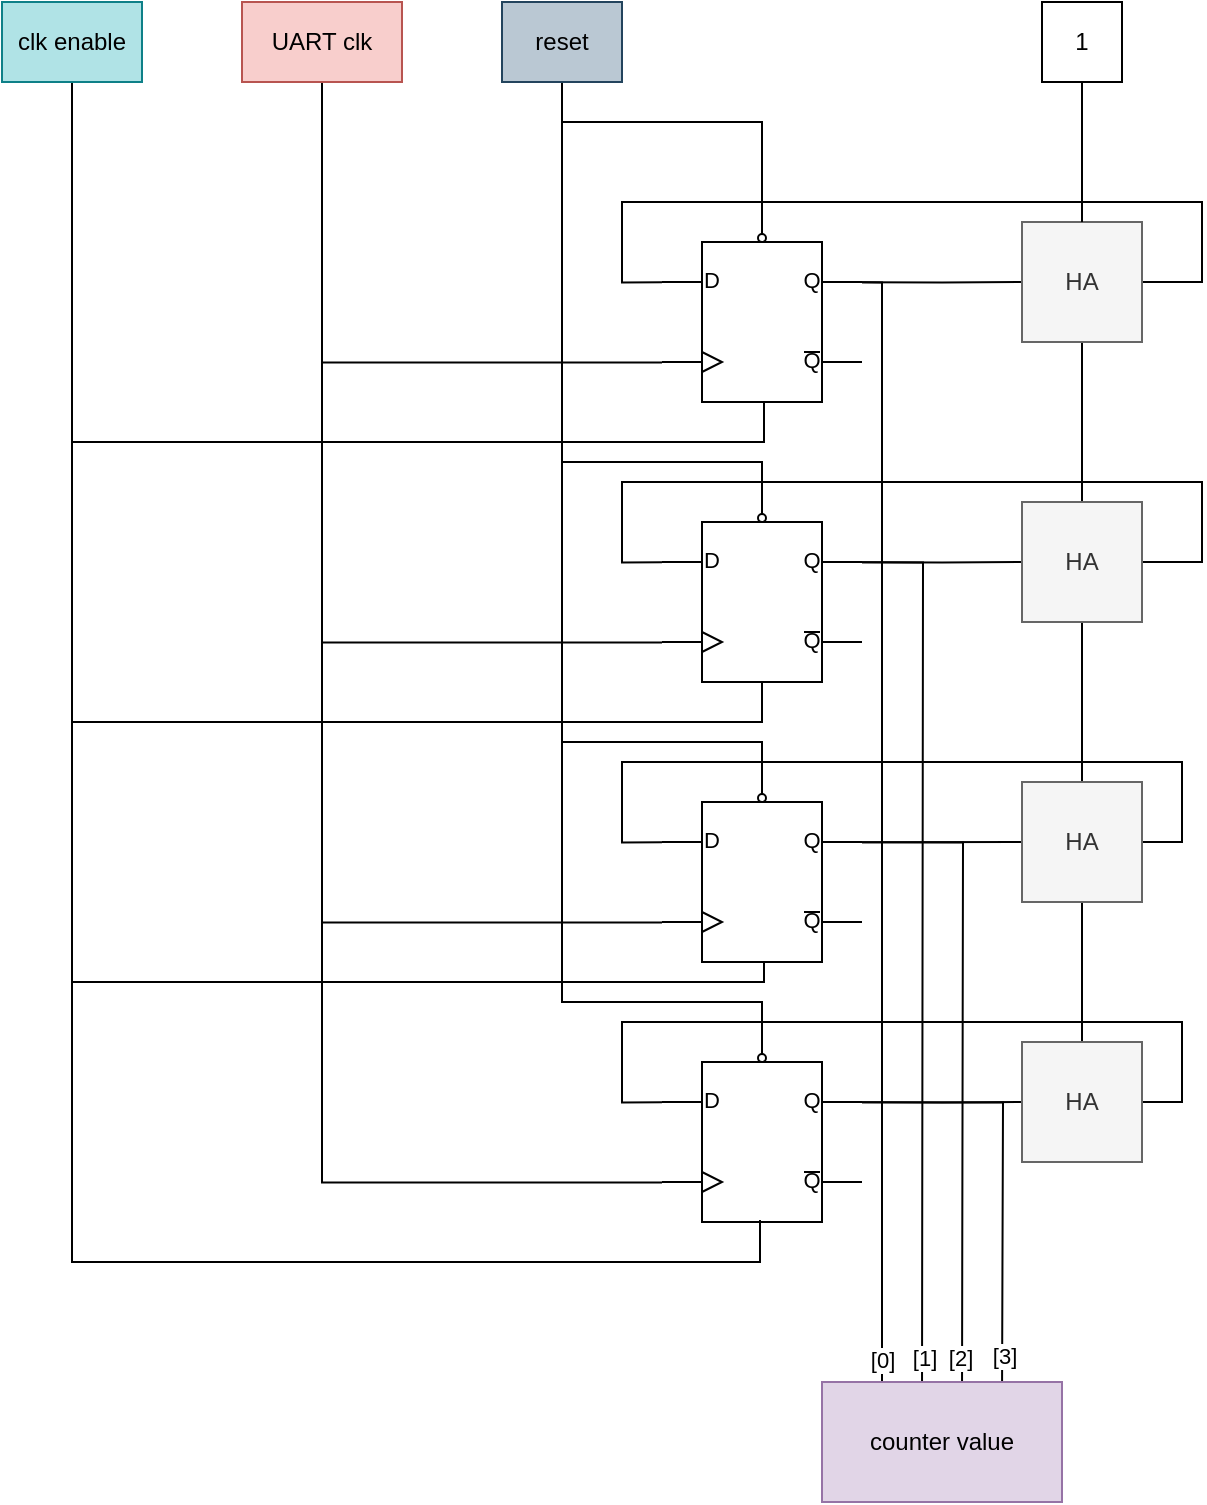 <mxfile version="13.7.3" type="device"><diagram id="UnM3fdsXJvhUGK01hkNh" name="Page-1"><mxGraphModel dx="677" dy="391" grid="1" gridSize="10" guides="1" tooltips="1" connect="1" arrows="1" fold="1" page="1" pageScale="1" pageWidth="1169" pageHeight="827" math="0" shadow="0"><root><mxCell id="0"/><mxCell id="1" parent="0"/><mxCell id="xIQJJsN3SncHF8mGiUyo-21" style="edgeStyle=orthogonalEdgeStyle;rounded=0;orthogonalLoop=1;jettySize=auto;html=1;exitX=1;exitY=0.335;exitDx=0;exitDy=0;exitPerimeter=0;endArrow=none;endFill=0;entryX=0;entryY=0.5;entryDx=0;entryDy=0;" edge="1" parent="1" source="xIQJJsN3SncHF8mGiUyo-1" target="xIQJJsN3SncHF8mGiUyo-20"><mxGeometry relative="1" as="geometry"><mxPoint x="590" y="180" as="targetPoint"/></mxGeometry></mxCell><mxCell id="xIQJJsN3SncHF8mGiUyo-41" style="edgeStyle=orthogonalEdgeStyle;rounded=0;orthogonalLoop=1;jettySize=auto;html=1;exitX=1;exitY=0.335;exitDx=0;exitDy=0;exitPerimeter=0;endArrow=none;endFill=0;" edge="1" parent="1" source="xIQJJsN3SncHF8mGiUyo-1"><mxGeometry relative="1" as="geometry"><mxPoint x="540" y="741.905" as="targetPoint"/><Array as="points"><mxPoint x="540" y="180"/></Array></mxGeometry></mxCell><mxCell id="xIQJJsN3SncHF8mGiUyo-42" value="[0]" style="edgeLabel;html=1;align=center;verticalAlign=middle;resizable=0;points=[];" vertex="1" connectable="0" parent="xIQJJsN3SncHF8mGiUyo-41"><mxGeometry x="0.92" relative="1" as="geometry"><mxPoint as="offset"/></mxGeometry></mxCell><mxCell id="xIQJJsN3SncHF8mGiUyo-1" value="" style="verticalLabelPosition=bottom;shadow=0;dashed=0;align=center;html=1;verticalAlign=top;shape=mxgraph.electrical.logic_gates.d_type_flip-flop_with_clear;" vertex="1" parent="1"><mxGeometry x="430" y="150" width="100" height="90" as="geometry"/></mxCell><mxCell id="xIQJJsN3SncHF8mGiUyo-32" style="edgeStyle=orthogonalEdgeStyle;rounded=0;orthogonalLoop=1;jettySize=auto;html=1;exitX=1;exitY=0.335;exitDx=0;exitDy=0;exitPerimeter=0;entryX=0;entryY=0.5;entryDx=0;entryDy=0;endArrow=none;endFill=0;" edge="1" parent="1" source="xIQJJsN3SncHF8mGiUyo-2" target="xIQJJsN3SncHF8mGiUyo-26"><mxGeometry relative="1" as="geometry"/></mxCell><mxCell id="xIQJJsN3SncHF8mGiUyo-38" style="edgeStyle=orthogonalEdgeStyle;rounded=0;orthogonalLoop=1;jettySize=auto;html=1;exitX=1;exitY=0.335;exitDx=0;exitDy=0;exitPerimeter=0;endArrow=none;endFill=0;" edge="1" parent="1" source="xIQJJsN3SncHF8mGiUyo-2"><mxGeometry relative="1" as="geometry"><mxPoint x="600" y="740" as="targetPoint"/></mxGeometry></mxCell><mxCell id="xIQJJsN3SncHF8mGiUyo-45" value="[3]" style="edgeLabel;html=1;align=center;verticalAlign=middle;resizable=0;points=[];" vertex="1" connectable="0" parent="xIQJJsN3SncHF8mGiUyo-38"><mxGeometry x="0.791" y="1" relative="1" as="geometry"><mxPoint as="offset"/></mxGeometry></mxCell><mxCell id="xIQJJsN3SncHF8mGiUyo-2" value="" style="verticalLabelPosition=bottom;shadow=0;dashed=0;align=center;html=1;verticalAlign=top;shape=mxgraph.electrical.logic_gates.d_type_flip-flop_with_clear;" vertex="1" parent="1"><mxGeometry x="430" y="560" width="100" height="90" as="geometry"/></mxCell><mxCell id="xIQJJsN3SncHF8mGiUyo-31" style="edgeStyle=orthogonalEdgeStyle;rounded=0;orthogonalLoop=1;jettySize=auto;html=1;exitX=1;exitY=0.335;exitDx=0;exitDy=0;exitPerimeter=0;entryX=0;entryY=0.5;entryDx=0;entryDy=0;endArrow=none;endFill=0;" edge="1" parent="1" source="xIQJJsN3SncHF8mGiUyo-3" target="xIQJJsN3SncHF8mGiUyo-25"><mxGeometry relative="1" as="geometry"><Array as="points"><mxPoint x="610" y="460"/></Array></mxGeometry></mxCell><mxCell id="xIQJJsN3SncHF8mGiUyo-39" style="edgeStyle=orthogonalEdgeStyle;rounded=0;orthogonalLoop=1;jettySize=auto;html=1;exitX=1;exitY=0.335;exitDx=0;exitDy=0;exitPerimeter=0;endArrow=none;endFill=0;" edge="1" parent="1" source="xIQJJsN3SncHF8mGiUyo-3"><mxGeometry relative="1" as="geometry"><mxPoint x="580" y="740" as="targetPoint"/></mxGeometry></mxCell><mxCell id="xIQJJsN3SncHF8mGiUyo-44" value="[2]" style="edgeLabel;html=1;align=center;verticalAlign=middle;resizable=0;points=[];" vertex="1" connectable="0" parent="xIQJJsN3SncHF8mGiUyo-39"><mxGeometry x="0.864" y="-1" relative="1" as="geometry"><mxPoint as="offset"/></mxGeometry></mxCell><mxCell id="xIQJJsN3SncHF8mGiUyo-3" value="" style="verticalLabelPosition=bottom;shadow=0;dashed=0;align=center;html=1;verticalAlign=top;shape=mxgraph.electrical.logic_gates.d_type_flip-flop_with_clear;" vertex="1" parent="1"><mxGeometry x="430" y="430" width="100" height="90" as="geometry"/></mxCell><mxCell id="xIQJJsN3SncHF8mGiUyo-30" style="edgeStyle=orthogonalEdgeStyle;rounded=0;orthogonalLoop=1;jettySize=auto;html=1;exitX=1;exitY=0.335;exitDx=0;exitDy=0;exitPerimeter=0;entryX=0;entryY=0.5;entryDx=0;entryDy=0;endArrow=none;endFill=0;" edge="1" parent="1" source="xIQJJsN3SncHF8mGiUyo-4" target="xIQJJsN3SncHF8mGiUyo-24"><mxGeometry relative="1" as="geometry"/></mxCell><mxCell id="xIQJJsN3SncHF8mGiUyo-40" style="edgeStyle=orthogonalEdgeStyle;rounded=0;orthogonalLoop=1;jettySize=auto;html=1;exitX=1;exitY=0.335;exitDx=0;exitDy=0;exitPerimeter=0;endArrow=none;endFill=0;" edge="1" parent="1" source="xIQJJsN3SncHF8mGiUyo-4"><mxGeometry relative="1" as="geometry"><mxPoint x="560" y="740.952" as="targetPoint"/></mxGeometry></mxCell><mxCell id="xIQJJsN3SncHF8mGiUyo-43" value="[1]" style="edgeLabel;html=1;align=center;verticalAlign=middle;resizable=0;points=[];" vertex="1" connectable="0" parent="xIQJJsN3SncHF8mGiUyo-40"><mxGeometry x="0.897" y="1" relative="1" as="geometry"><mxPoint as="offset"/></mxGeometry></mxCell><mxCell id="xIQJJsN3SncHF8mGiUyo-4" value="" style="verticalLabelPosition=bottom;shadow=0;dashed=0;align=center;html=1;verticalAlign=top;shape=mxgraph.electrical.logic_gates.d_type_flip-flop_with_clear;" vertex="1" parent="1"><mxGeometry x="430" y="290" width="100" height="90" as="geometry"/></mxCell><mxCell id="xIQJJsN3SncHF8mGiUyo-8" style="edgeStyle=orthogonalEdgeStyle;rounded=0;orthogonalLoop=1;jettySize=auto;html=1;entryX=0.5;entryY=0;entryDx=0;entryDy=0;entryPerimeter=0;endArrow=none;endFill=0;" edge="1" parent="1" source="xIQJJsN3SncHF8mGiUyo-5" target="xIQJJsN3SncHF8mGiUyo-1"><mxGeometry relative="1" as="geometry"><Array as="points"><mxPoint x="380" y="100"/><mxPoint x="480" y="100"/></Array></mxGeometry></mxCell><mxCell id="xIQJJsN3SncHF8mGiUyo-9" style="edgeStyle=orthogonalEdgeStyle;rounded=0;orthogonalLoop=1;jettySize=auto;html=1;exitX=0.5;exitY=1;exitDx=0;exitDy=0;endArrow=none;endFill=0;" edge="1" parent="1" source="xIQJJsN3SncHF8mGiUyo-5" target="xIQJJsN3SncHF8mGiUyo-4"><mxGeometry relative="1" as="geometry"><Array as="points"><mxPoint x="380" y="270"/><mxPoint x="480" y="270"/></Array></mxGeometry></mxCell><mxCell id="xIQJJsN3SncHF8mGiUyo-10" style="edgeStyle=orthogonalEdgeStyle;rounded=0;orthogonalLoop=1;jettySize=auto;html=1;exitX=0.5;exitY=1;exitDx=0;exitDy=0;entryX=0.5;entryY=0;entryDx=0;entryDy=0;entryPerimeter=0;endArrow=none;endFill=0;" edge="1" parent="1" source="xIQJJsN3SncHF8mGiUyo-5" target="xIQJJsN3SncHF8mGiUyo-3"><mxGeometry relative="1" as="geometry"><Array as="points"><mxPoint x="380" y="410"/><mxPoint x="480" y="410"/></Array></mxGeometry></mxCell><mxCell id="xIQJJsN3SncHF8mGiUyo-11" style="edgeStyle=orthogonalEdgeStyle;rounded=0;orthogonalLoop=1;jettySize=auto;html=1;exitX=0.5;exitY=1;exitDx=0;exitDy=0;entryX=0.5;entryY=0;entryDx=0;entryDy=0;entryPerimeter=0;endArrow=none;endFill=0;" edge="1" parent="1" source="xIQJJsN3SncHF8mGiUyo-5" target="xIQJJsN3SncHF8mGiUyo-2"><mxGeometry relative="1" as="geometry"><Array as="points"><mxPoint x="380" y="540"/><mxPoint x="480" y="540"/></Array></mxGeometry></mxCell><mxCell id="xIQJJsN3SncHF8mGiUyo-5" value="reset" style="rounded=0;whiteSpace=wrap;html=1;fillColor=#bac8d3;strokeColor=#23445d;" vertex="1" parent="1"><mxGeometry x="350" y="40" width="60" height="40" as="geometry"/></mxCell><mxCell id="xIQJJsN3SncHF8mGiUyo-12" style="edgeStyle=orthogonalEdgeStyle;rounded=0;orthogonalLoop=1;jettySize=auto;html=1;entryX=0;entryY=0.78;entryDx=0;entryDy=0;entryPerimeter=0;endArrow=none;endFill=0;" edge="1" parent="1" source="xIQJJsN3SncHF8mGiUyo-6" target="xIQJJsN3SncHF8mGiUyo-1"><mxGeometry relative="1" as="geometry"><Array as="points"><mxPoint x="260" y="220"/></Array></mxGeometry></mxCell><mxCell id="xIQJJsN3SncHF8mGiUyo-13" style="edgeStyle=orthogonalEdgeStyle;rounded=0;orthogonalLoop=1;jettySize=auto;html=1;exitX=0.5;exitY=1;exitDx=0;exitDy=0;entryX=0;entryY=0.78;entryDx=0;entryDy=0;entryPerimeter=0;endArrow=none;endFill=0;" edge="1" parent="1" source="xIQJJsN3SncHF8mGiUyo-6" target="xIQJJsN3SncHF8mGiUyo-4"><mxGeometry relative="1" as="geometry"/></mxCell><mxCell id="xIQJJsN3SncHF8mGiUyo-14" style="edgeStyle=orthogonalEdgeStyle;rounded=0;orthogonalLoop=1;jettySize=auto;html=1;exitX=0.5;exitY=1;exitDx=0;exitDy=0;entryX=0;entryY=0.78;entryDx=0;entryDy=0;entryPerimeter=0;endArrow=none;endFill=0;" edge="1" parent="1" source="xIQJJsN3SncHF8mGiUyo-6" target="xIQJJsN3SncHF8mGiUyo-3"><mxGeometry relative="1" as="geometry"/></mxCell><mxCell id="xIQJJsN3SncHF8mGiUyo-15" style="edgeStyle=orthogonalEdgeStyle;rounded=0;orthogonalLoop=1;jettySize=auto;html=1;exitX=0.5;exitY=1;exitDx=0;exitDy=0;entryX=0;entryY=0.78;entryDx=0;entryDy=0;entryPerimeter=0;endArrow=none;endFill=0;" edge="1" parent="1" source="xIQJJsN3SncHF8mGiUyo-6" target="xIQJJsN3SncHF8mGiUyo-2"><mxGeometry relative="1" as="geometry"/></mxCell><mxCell id="xIQJJsN3SncHF8mGiUyo-6" value="UART clk" style="rounded=0;whiteSpace=wrap;html=1;fillColor=#f8cecc;strokeColor=#b85450;" vertex="1" parent="1"><mxGeometry x="220" y="40" width="80" height="40" as="geometry"/></mxCell><mxCell id="xIQJJsN3SncHF8mGiUyo-16" style="edgeStyle=orthogonalEdgeStyle;rounded=0;orthogonalLoop=1;jettySize=auto;html=1;endArrow=none;endFill=0;entryX=0.51;entryY=1;entryDx=0;entryDy=0;entryPerimeter=0;" edge="1" parent="1" source="xIQJJsN3SncHF8mGiUyo-7" target="xIQJJsN3SncHF8mGiUyo-1"><mxGeometry relative="1" as="geometry"><mxPoint x="482" y="241" as="targetPoint"/><Array as="points"><mxPoint x="135" y="260"/><mxPoint x="481" y="260"/></Array></mxGeometry></mxCell><mxCell id="xIQJJsN3SncHF8mGiUyo-17" style="edgeStyle=orthogonalEdgeStyle;rounded=0;orthogonalLoop=1;jettySize=auto;html=1;exitX=0.5;exitY=1;exitDx=0;exitDy=0;entryX=0.5;entryY=1;entryDx=0;entryDy=0;entryPerimeter=0;endArrow=none;endFill=0;" edge="1" parent="1" source="xIQJJsN3SncHF8mGiUyo-7" target="xIQJJsN3SncHF8mGiUyo-4"><mxGeometry relative="1" as="geometry"/></mxCell><mxCell id="xIQJJsN3SncHF8mGiUyo-18" style="edgeStyle=orthogonalEdgeStyle;rounded=0;orthogonalLoop=1;jettySize=auto;html=1;exitX=0.5;exitY=1;exitDx=0;exitDy=0;entryX=0.51;entryY=1;entryDx=0;entryDy=0;entryPerimeter=0;endArrow=none;endFill=0;" edge="1" parent="1" source="xIQJJsN3SncHF8mGiUyo-7" target="xIQJJsN3SncHF8mGiUyo-3"><mxGeometry relative="1" as="geometry"><Array as="points"><mxPoint x="135" y="530"/><mxPoint x="481" y="530"/></Array></mxGeometry></mxCell><mxCell id="xIQJJsN3SncHF8mGiUyo-19" style="edgeStyle=orthogonalEdgeStyle;rounded=0;orthogonalLoop=1;jettySize=auto;html=1;exitX=0.5;exitY=1;exitDx=0;exitDy=0;entryX=0.49;entryY=0.989;entryDx=0;entryDy=0;entryPerimeter=0;endArrow=none;endFill=0;" edge="1" parent="1" source="xIQJJsN3SncHF8mGiUyo-7" target="xIQJJsN3SncHF8mGiUyo-2"><mxGeometry relative="1" as="geometry"/></mxCell><mxCell id="xIQJJsN3SncHF8mGiUyo-7" value="clk enable" style="rounded=0;whiteSpace=wrap;html=1;fillColor=#b0e3e6;strokeColor=#0e8088;" vertex="1" parent="1"><mxGeometry x="100" y="40" width="70" height="40" as="geometry"/></mxCell><mxCell id="xIQJJsN3SncHF8mGiUyo-27" style="edgeStyle=orthogonalEdgeStyle;rounded=0;orthogonalLoop=1;jettySize=auto;html=1;entryX=0.5;entryY=0;entryDx=0;entryDy=0;endArrow=none;endFill=0;" edge="1" parent="1" source="xIQJJsN3SncHF8mGiUyo-20" target="xIQJJsN3SncHF8mGiUyo-24"><mxGeometry relative="1" as="geometry"/></mxCell><mxCell id="xIQJJsN3SncHF8mGiUyo-33" style="edgeStyle=orthogonalEdgeStyle;rounded=0;orthogonalLoop=1;jettySize=auto;html=1;entryX=0;entryY=0.335;entryDx=0;entryDy=0;entryPerimeter=0;endArrow=none;endFill=0;" edge="1" parent="1" source="xIQJJsN3SncHF8mGiUyo-20" target="xIQJJsN3SncHF8mGiUyo-1"><mxGeometry relative="1" as="geometry"><Array as="points"><mxPoint x="700" y="180"/><mxPoint x="700" y="140"/><mxPoint x="410" y="140"/><mxPoint x="410" y="180"/></Array></mxGeometry></mxCell><mxCell id="xIQJJsN3SncHF8mGiUyo-20" value="HA" style="rounded=0;whiteSpace=wrap;html=1;fillColor=#f5f5f5;strokeColor=#666666;fontColor=#333333;" vertex="1" parent="1"><mxGeometry x="610" y="150" width="60" height="60" as="geometry"/></mxCell><mxCell id="xIQJJsN3SncHF8mGiUyo-23" style="edgeStyle=orthogonalEdgeStyle;rounded=0;orthogonalLoop=1;jettySize=auto;html=1;entryX=0.5;entryY=0;entryDx=0;entryDy=0;endArrow=none;endFill=0;" edge="1" parent="1" source="xIQJJsN3SncHF8mGiUyo-22" target="xIQJJsN3SncHF8mGiUyo-20"><mxGeometry relative="1" as="geometry"/></mxCell><mxCell id="xIQJJsN3SncHF8mGiUyo-22" value="1" style="rounded=0;whiteSpace=wrap;html=1;" vertex="1" parent="1"><mxGeometry x="620" y="40" width="40" height="40" as="geometry"/></mxCell><mxCell id="xIQJJsN3SncHF8mGiUyo-28" style="edgeStyle=orthogonalEdgeStyle;rounded=0;orthogonalLoop=1;jettySize=auto;html=1;exitX=0.5;exitY=1;exitDx=0;exitDy=0;entryX=0.5;entryY=0;entryDx=0;entryDy=0;endArrow=none;endFill=0;" edge="1" parent="1" source="xIQJJsN3SncHF8mGiUyo-24" target="xIQJJsN3SncHF8mGiUyo-25"><mxGeometry relative="1" as="geometry"/></mxCell><mxCell id="xIQJJsN3SncHF8mGiUyo-34" style="edgeStyle=orthogonalEdgeStyle;rounded=0;orthogonalLoop=1;jettySize=auto;html=1;entryX=0;entryY=0.335;entryDx=0;entryDy=0;entryPerimeter=0;endArrow=none;endFill=0;" edge="1" parent="1" source="xIQJJsN3SncHF8mGiUyo-24" target="xIQJJsN3SncHF8mGiUyo-4"><mxGeometry relative="1" as="geometry"><Array as="points"><mxPoint x="700" y="320"/><mxPoint x="700" y="280"/><mxPoint x="410" y="280"/><mxPoint x="410" y="320"/></Array></mxGeometry></mxCell><mxCell id="xIQJJsN3SncHF8mGiUyo-24" value="HA" style="rounded=0;whiteSpace=wrap;html=1;fillColor=#f5f5f5;strokeColor=#666666;fontColor=#333333;" vertex="1" parent="1"><mxGeometry x="610" y="290" width="60" height="60" as="geometry"/></mxCell><mxCell id="xIQJJsN3SncHF8mGiUyo-29" style="edgeStyle=orthogonalEdgeStyle;rounded=0;orthogonalLoop=1;jettySize=auto;html=1;exitX=0.5;exitY=1;exitDx=0;exitDy=0;entryX=0.5;entryY=0;entryDx=0;entryDy=0;endArrow=none;endFill=0;" edge="1" parent="1" source="xIQJJsN3SncHF8mGiUyo-25" target="xIQJJsN3SncHF8mGiUyo-26"><mxGeometry relative="1" as="geometry"/></mxCell><mxCell id="xIQJJsN3SncHF8mGiUyo-35" style="edgeStyle=orthogonalEdgeStyle;rounded=0;orthogonalLoop=1;jettySize=auto;html=1;exitX=1;exitY=0.5;exitDx=0;exitDy=0;entryX=0;entryY=0.335;entryDx=0;entryDy=0;entryPerimeter=0;endArrow=none;endFill=0;" edge="1" parent="1" source="xIQJJsN3SncHF8mGiUyo-25" target="xIQJJsN3SncHF8mGiUyo-3"><mxGeometry relative="1" as="geometry"><Array as="points"><mxPoint x="690" y="460"/><mxPoint x="690" y="420"/><mxPoint x="410" y="420"/><mxPoint x="410" y="460"/></Array></mxGeometry></mxCell><mxCell id="xIQJJsN3SncHF8mGiUyo-25" value="HA" style="rounded=0;whiteSpace=wrap;html=1;fillColor=#f5f5f5;strokeColor=#666666;fontColor=#333333;" vertex="1" parent="1"><mxGeometry x="610" y="430" width="60" height="60" as="geometry"/></mxCell><mxCell id="xIQJJsN3SncHF8mGiUyo-36" style="edgeStyle=orthogonalEdgeStyle;rounded=0;orthogonalLoop=1;jettySize=auto;html=1;exitX=1;exitY=0.5;exitDx=0;exitDy=0;entryX=0;entryY=0.335;entryDx=0;entryDy=0;entryPerimeter=0;endArrow=none;endFill=0;" edge="1" parent="1" source="xIQJJsN3SncHF8mGiUyo-26" target="xIQJJsN3SncHF8mGiUyo-2"><mxGeometry relative="1" as="geometry"><Array as="points"><mxPoint x="690" y="590"/><mxPoint x="690" y="550"/><mxPoint x="410" y="550"/><mxPoint x="410" y="590"/></Array></mxGeometry></mxCell><mxCell id="xIQJJsN3SncHF8mGiUyo-26" value="HA" style="rounded=0;whiteSpace=wrap;html=1;fillColor=#f5f5f5;strokeColor=#666666;fontColor=#333333;" vertex="1" parent="1"><mxGeometry x="610" y="560" width="60" height="60" as="geometry"/></mxCell><mxCell id="xIQJJsN3SncHF8mGiUyo-37" value="counter value" style="rounded=0;whiteSpace=wrap;html=1;fillColor=#e1d5e7;strokeColor=#9673a6;" vertex="1" parent="1"><mxGeometry x="510" y="730" width="120" height="60" as="geometry"/></mxCell></root></mxGraphModel></diagram></mxfile>